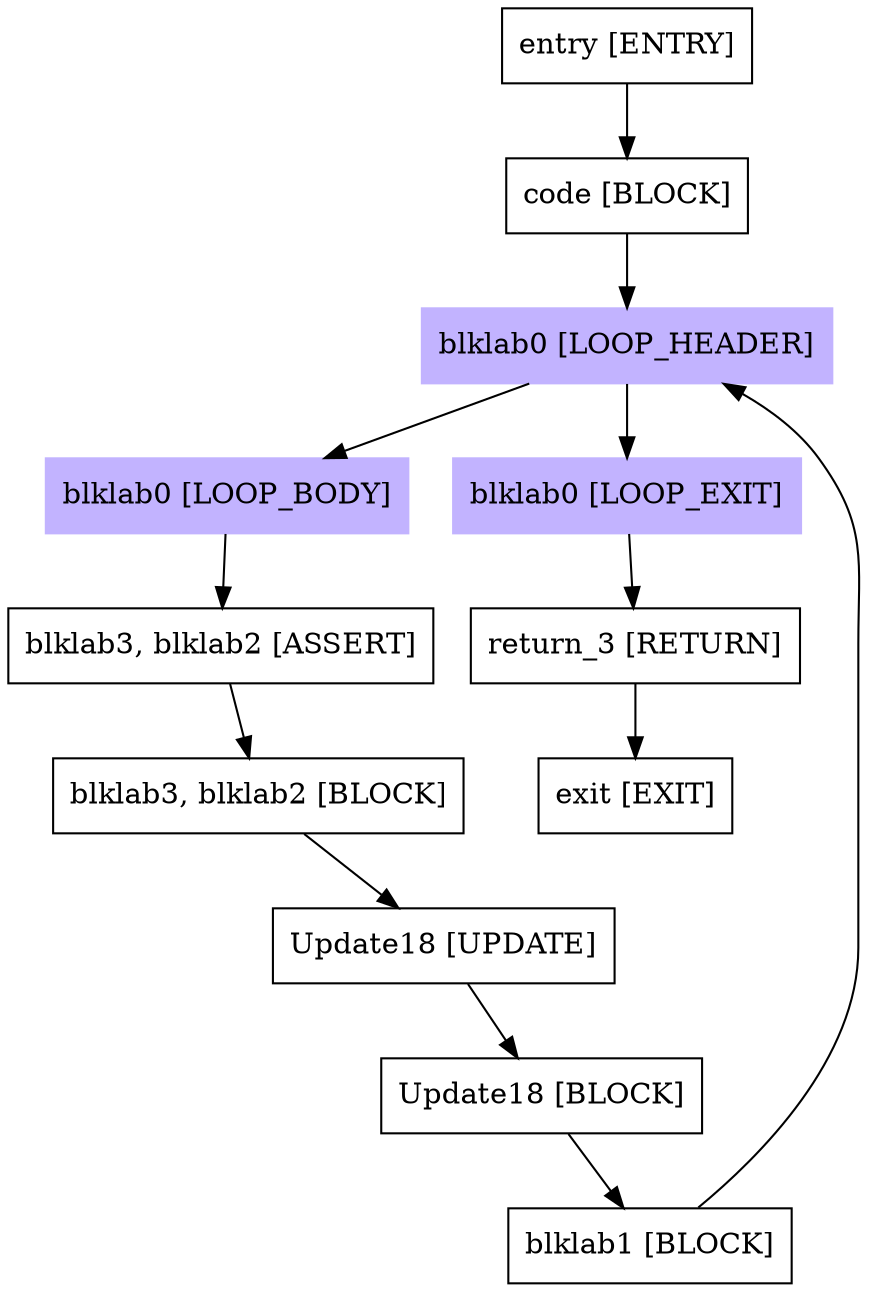 digraph reverse{
"entry [ENTRY]"[shape=box];
"code [BLOCK]"[shape=box];
"blklab0 [LOOP_HEADER]"[shape=box,style=filled,color=".7 .3 1.0"];
"blklab0 [LOOP_BODY]"[shape=box,style=filled,color=".7 .3 1.0"];
"blklab0 [LOOP_EXIT]"[shape=box,style=filled,color=".7 .3 1.0"];
"blklab3, blklab2 [ASSERT]"[shape=box];
"blklab3, blklab2 [BLOCK]"[shape=box];
"Update18 [UPDATE]"[shape=box];
"Update18 [BLOCK]"[shape=box];
"blklab1 [BLOCK]"[shape=box];
"return_3 [RETURN]"[shape=box];
"exit [EXIT]"[shape=box];
"entry [ENTRY]"->"code [BLOCK]";
"code [BLOCK]"->"blklab0 [LOOP_HEADER]";
"blklab0 [LOOP_HEADER]"->"blklab0 [LOOP_BODY]";
"blklab0 [LOOP_HEADER]"->"blklab0 [LOOP_EXIT]";
"blklab0 [LOOP_BODY]"->"blklab3, blklab2 [ASSERT]";
"blklab0 [LOOP_EXIT]"->"return_3 [RETURN]";
"blklab3, blklab2 [ASSERT]"->"blklab3, blklab2 [BLOCK]";
"blklab3, blklab2 [BLOCK]"->"Update18 [UPDATE]";
"Update18 [UPDATE]"->"Update18 [BLOCK]";
"Update18 [BLOCK]"->"blklab1 [BLOCK]";
"blklab1 [BLOCK]"->"blklab0 [LOOP_HEADER]";
"return_3 [RETURN]"->"exit [EXIT]";

}

